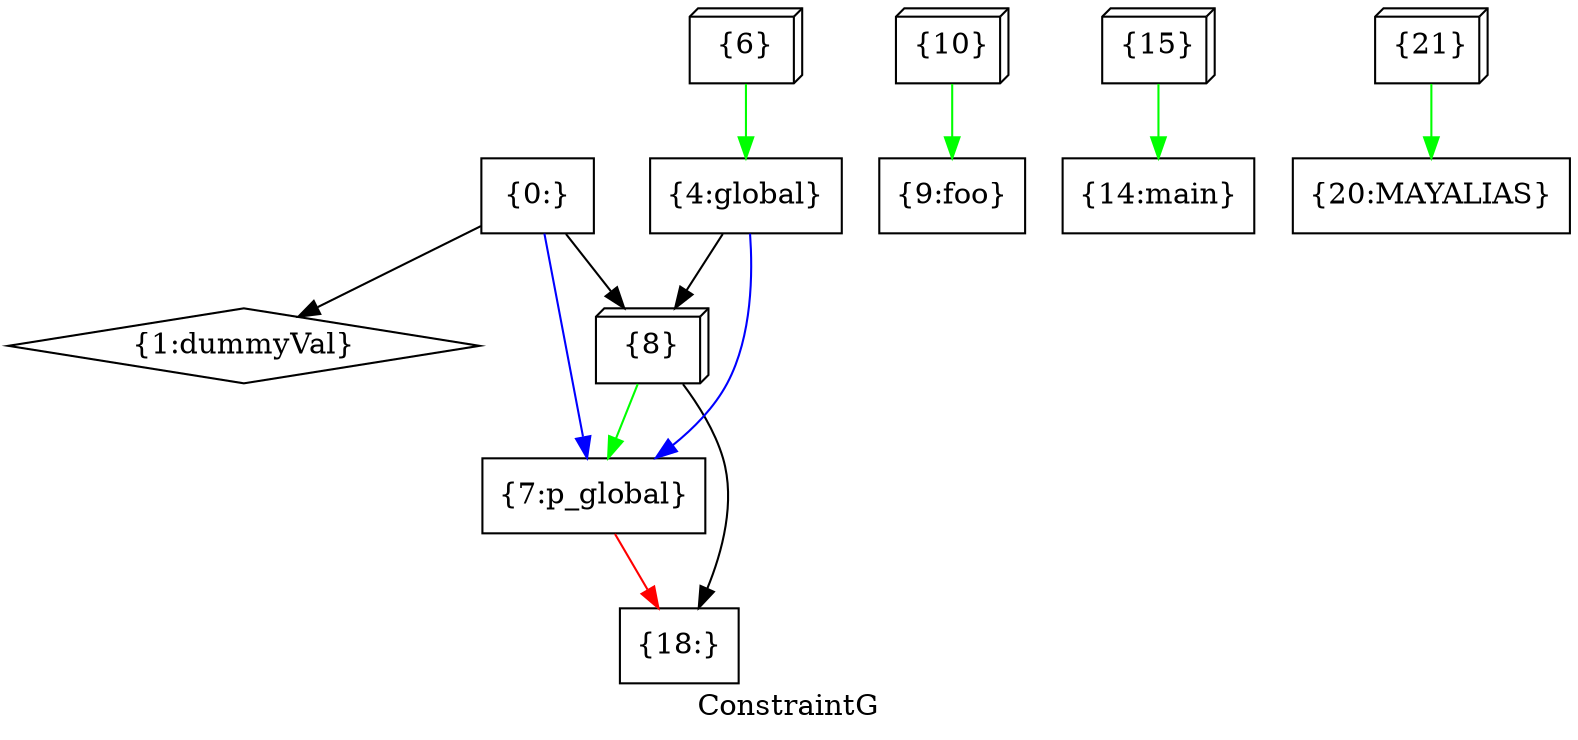 digraph "ConstraintG" {
	label="ConstraintG";

	Node0x1d2afb0 [shape=record,shape=box,label="{0:}"];
	Node0x1d2afb0 -> Node0x1cf7680[color=black];
	Node0x1d2afb0 -> Node0x1cd7b40[color=black];
	Node0x1d2afb0 -> Node0x1d17890[color=blue];
	Node0x1cf7680 [shape=record,shape=diamond,label="{1:dummyVal}"];
	Node0x1ce0580 [shape=record,shape=box,label="{4:global}"];
	Node0x1ce0580 -> Node0x1cd7b40[color=black];
	Node0x1ce0580 -> Node0x1d17890[color=blue];
	Node0x1d5b290 [shape=record,shape=box3d,label="{6}"];
	Node0x1d5b290 -> Node0x1ce0580[color=green];
	Node0x1d17890 [shape=record,shape=box,label="{7:p_global}"];
	Node0x1d17890 -> Node0x1ce77f0[color=red];
	Node0x1cd7b40 [shape=record,shape=box3d,label="{8}"];
	Node0x1cd7b40 -> Node0x1d17890[color=green];
	Node0x1cd7b40 -> Node0x1ce77f0[color=black];
	Node0x1d1bd00 [shape=record,shape=box,label="{9:foo}"];
	Node0x1cffd70 [shape=record,shape=box3d,label="{10}"];
	Node0x1cffd70 -> Node0x1d1bd00[color=green];
	Node0x1d4c6e0 [shape=record,shape=box,label="{14:main}"];
	Node0x1d37150 [shape=record,shape=box3d,label="{15}"];
	Node0x1d37150 -> Node0x1d4c6e0[color=green];
	Node0x1ce77f0 [shape=record,shape=box,label="{18:}"];
	Node0x1d304c0 [shape=record,shape=box,label="{20:MAYALIAS}"];
	Node0x1d4a9c0 [shape=record,shape=box3d,label="{21}"];
	Node0x1d4a9c0 -> Node0x1d304c0[color=green];
}
